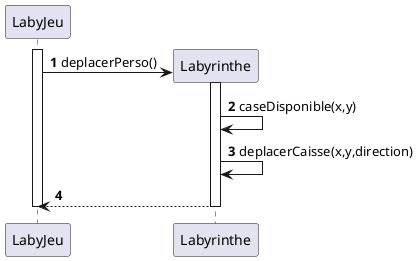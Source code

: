@startuml
'https://plantuml.com/sequence-diagram

autonumber

create LabyJeu
create Labyrinthe


activate LabyJeu

LabyJeu -> Labyrinthe : deplacerPerso()
activate Labyrinthe
Labyrinthe -> Labyrinthe : caseDisponible(x,y)
Labyrinthe -> Labyrinthe : deplacerCaisse(x,y,direction)
Labyrinthe --> LabyJeu :
deactivate Labyrinthe
deactivate LabyJeu



@enduml